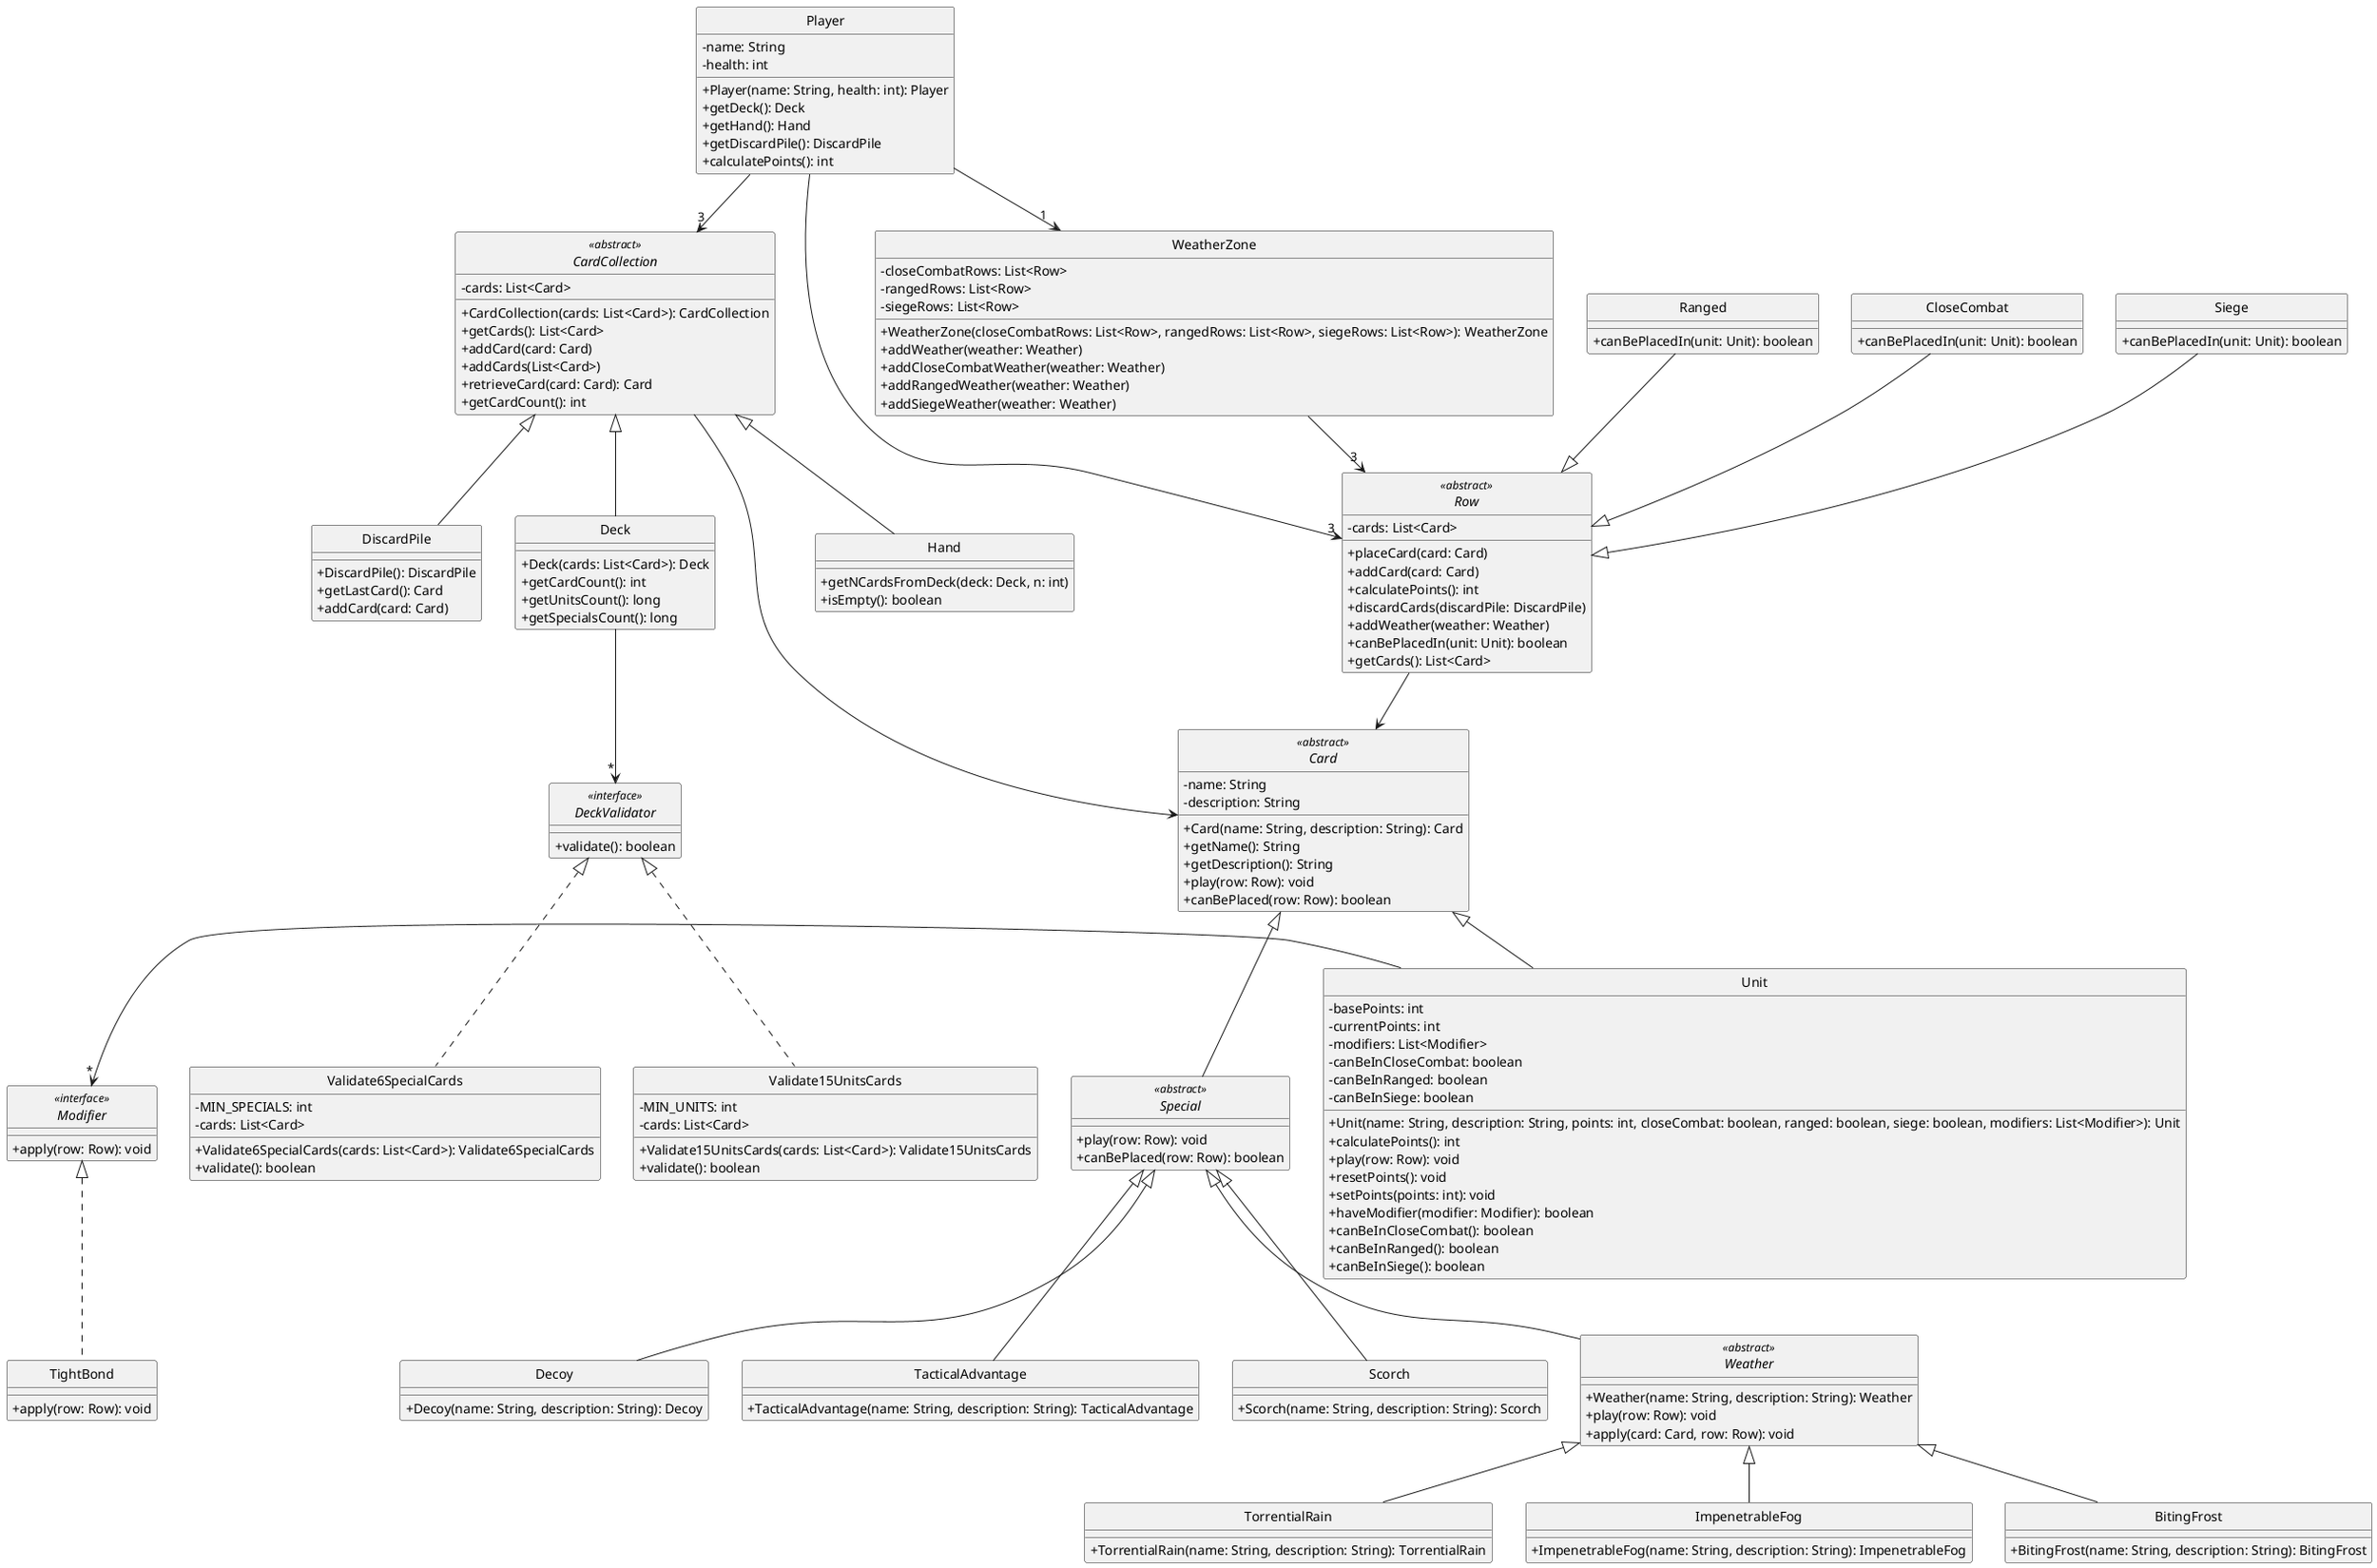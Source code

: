 @startuml

skinparam monochrome true
hide circle
skinparam classAttributeIconSize 0

' =====================
' GAME
' =====================
class Player {
  -name: String
  -health: int
  +Player(name: String, health: int): Player
  +getDeck(): Deck
  +getHand(): Hand
  +getDiscardPile(): DiscardPile
  +calculatePoints(): int
}

abstract class CardCollection <<abstract>> {
  -cards: List<Card>
  +CardCollection(cards: List<Card>): CardCollection
  +getCards(): List<Card>
  +addCard(card: Card)
  +addCards(List<Card>)
  +retrieveCard(card: Card): Card
  +getCardCount(): int
}

class Hand {
  +getNCardsFromDeck(deck: Deck, n: int)
  +isEmpty(): boolean
}

class DiscardPile {
  +DiscardPile(): DiscardPile
  +getLastCard(): Card
  +addCard(card: Card)
}

class Deck {
  +Deck(cards: List<Card>): Deck
  +getCardCount(): int
  +getUnitsCount(): long
  +getSpecialsCount(): long
}

abstract class Row <<abstract>> {
  -cards: List<Card>
  +placeCard(card: Card)
  +addCard(card: Card)
  +calculatePoints(): int
  +discardCards(discardPile: DiscardPile)
  +addWeather(weather: Weather)
  +canBePlacedIn(unit: Unit): boolean
  +getCards(): List<Card>
}

class Ranged {
  +canBePlacedIn(unit: Unit): boolean
}

class CloseCombat {
  +canBePlacedIn(unit: Unit): boolean
}

class Siege {
  +canBePlacedIn(unit: Unit): boolean
}

class WeatherZone {
  -closeCombatRows: List<Row>
  -rangedRows: List<Row>
  -siegeRows: List<Row>
  +WeatherZone(closeCombatRows: List<Row>, rangedRows: List<Row>, siegeRows: List<Row>): WeatherZone
  +addWeather(weather: Weather)
  +addCloseCombatWeather(weather: Weather)
  +addRangedWeather(weather: Weather)
  +addSiegeWeather(weather: Weather)
}

abstract class Card <<abstract>> {
  -name: String
  -description: String
  +Card(name: String, description: String): Card
  +getName(): String
  +getDescription(): String
  +play(row: Row): void
  +canBePlaced(row: Row): boolean
}

class Unit {
  -basePoints: int
  -currentPoints: int
  -modifiers: List<Modifier>
  -canBeInCloseCombat: boolean
  -canBeInRanged: boolean
  -canBeInSiege: boolean
  +Unit(name: String, description: String, points: int, closeCombat: boolean, ranged: boolean, siege: boolean, modifiers: List<Modifier>): Unit
  +calculatePoints(): int
  +play(row: Row): void
  +resetPoints(): void
  +setPoints(points: int): void
  +haveModifier(modifier: Modifier): boolean
  +canBeInCloseCombat(): boolean
  +canBeInRanged(): boolean
  +canBeInSiege(): boolean
}

abstract class Special <<abstract>> {
  +play(row: Row): void
  +canBePlaced(row: Row): boolean
}

class TightBond {
  +apply(row: Row): void
}

interface Modifier <<interface>> {
  +apply(row: Row): void
}

abstract class Weather <<abstract>> {
  +Weather(name: String, description: String): Weather
  +play(row: Row): void
  +apply(card: Card, row: Row): void
}

class TorrentialRain {
  +TorrentialRain(name: String, description: String): TorrentialRain
}

class ImpenetrableFog {
  +ImpenetrableFog(name: String, description: String): ImpenetrableFog
}

class BitingFrost {
  +BitingFrost(name: String, description: String): BitingFrost
}

class Decoy {
  +Decoy(name: String, description: String): Decoy
}

class TacticalAdvantage {
  +TacticalAdvantage(name: String, description: String): TacticalAdvantage
}

class Scorch {
  +Scorch(name: String, description: String): Scorch
}

interface DeckValidator <<interface>> {
  +validate(): boolean
}

class Validate6SpecialCards {
  -MIN_SPECIALS: int
  -cards: List<Card>
  +Validate6SpecialCards(cards: List<Card>): Validate6SpecialCards
  +validate(): boolean
}

class Validate15UnitsCards {
  -MIN_UNITS: int
  -cards: List<Card>
  +Validate15UnitsCards(cards: List<Card>): Validate15UnitsCards
  +validate(): boolean
}

' =====================
' RELATIONSHIPS
' =====================
Player --> "3" CardCollection
Player --> "3" Row
Player --> "1" WeatherZone

WeatherZone --> "3" Row

CardCollection --> Card
CardCollection <|-- Hand
CardCollection <|-- DiscardPile
CardCollection <|-- Deck

Ranged --|> Row
CloseCombat --|> Row
Siege --|> Row

Row --> Card

Card <|-- Unit
Card <|-- Special
Modifier "*"<- Unit
Modifier <|.. TightBond
Special <|-- Weather
Weather <|-- TorrentialRain
Weather <|-- ImpenetrableFog
Weather <|-- BitingFrost
Special <|-- Decoy
Special <|-- TacticalAdvantage
Special <|-- Scorch

Deck --> "*" DeckValidator
DeckValidator <|.. Validate6SpecialCards
DeckValidator <|.. Validate15UnitsCards

@enduml